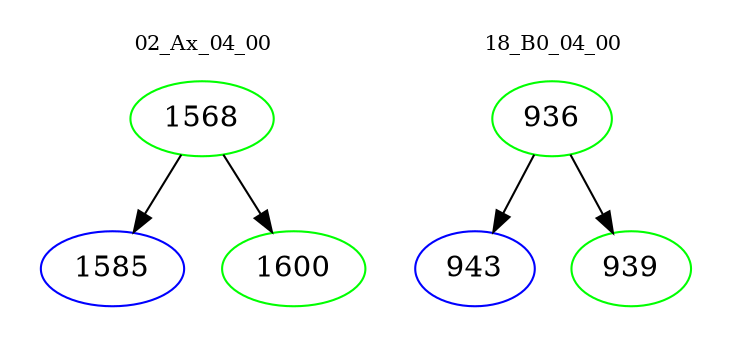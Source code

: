digraph{
subgraph cluster_0 {
color = white
label = "02_Ax_04_00";
fontsize=10;
T0_1568 [label="1568", color="green"]
T0_1568 -> T0_1585 [color="black"]
T0_1585 [label="1585", color="blue"]
T0_1568 -> T0_1600 [color="black"]
T0_1600 [label="1600", color="green"]
}
subgraph cluster_1 {
color = white
label = "18_B0_04_00";
fontsize=10;
T1_936 [label="936", color="green"]
T1_936 -> T1_943 [color="black"]
T1_943 [label="943", color="blue"]
T1_936 -> T1_939 [color="black"]
T1_939 [label="939", color="green"]
}
}
